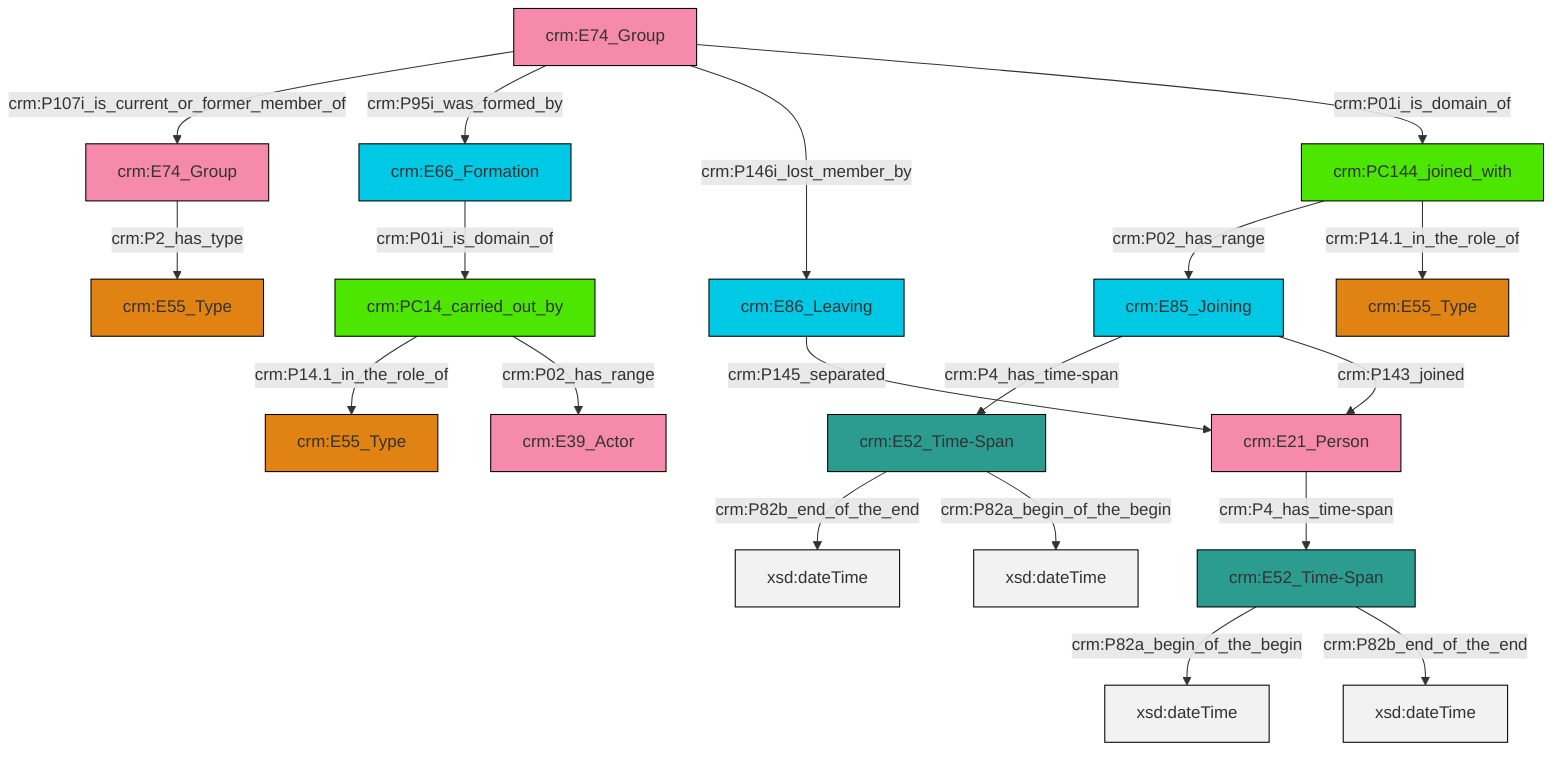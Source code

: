 graph TD
classDef Literal fill:#f2f2f2,stroke:#000000;
classDef CRM_Entity fill:#FFFFFF,stroke:#000000;
classDef Temporal_Entity fill:#00C9E6, stroke:#000000;
classDef Type fill:#E18312, stroke:#000000;
classDef Time-Span fill:#2C9C91, stroke:#000000;
classDef Appellation fill:#FFEB7F, stroke:#000000;
classDef Place fill:#008836, stroke:#000000;
classDef Persistent_Item fill:#B266B2, stroke:#000000;
classDef Conceptual_Object fill:#FFD700, stroke:#000000;
classDef Physical_Thing fill:#D2B48C, stroke:#000000;
classDef Actor fill:#f58aad, stroke:#000000;
classDef PC_Classes fill:#4ce600, stroke:#000000;
classDef Multi fill:#cccccc,stroke:#000000;

0["crm:E85_Joining"]:::Temporal_Entity -->|crm:P4_has_time-span| 1["crm:E52_Time-Span"]:::Time-Span
4["crm:E52_Time-Span"]:::Time-Span -->|crm:P82a_begin_of_the_begin| 5[xsd:dateTime]:::Literal
1["crm:E52_Time-Span"]:::Time-Span -->|crm:P82b_end_of_the_end| 8[xsd:dateTime]:::Literal
1["crm:E52_Time-Span"]:::Time-Span -->|crm:P82a_begin_of_the_begin| 9[xsd:dateTime]:::Literal
10["crm:E74_Group"]:::Actor -->|crm:P107i_is_current_or_former_member_of| 11["crm:E74_Group"]:::Actor
12["crm:PC14_carried_out_by"]:::PC_Classes -->|crm:P14.1_in_the_role_of| 13["crm:E55_Type"]:::Type
14["crm:PC144_joined_with"]:::PC_Classes -->|crm:P02_has_range| 0["crm:E85_Joining"]:::Temporal_Entity
14["crm:PC144_joined_with"]:::PC_Classes -->|crm:P14.1_in_the_role_of| 17["crm:E55_Type"]:::Type
10["crm:E74_Group"]:::Actor -->|crm:P95i_was_formed_by| 19["crm:E66_Formation"]:::Temporal_Entity
4["crm:E52_Time-Span"]:::Time-Span -->|crm:P82b_end_of_the_end| 22[xsd:dateTime]:::Literal
2["crm:E21_Person"]:::Actor -->|crm:P4_has_time-span| 4["crm:E52_Time-Span"]:::Time-Span
11["crm:E74_Group"]:::Actor -->|crm:P2_has_type| 15["crm:E55_Type"]:::Type
19["crm:E66_Formation"]:::Temporal_Entity -->|crm:P01i_is_domain_of| 12["crm:PC14_carried_out_by"]:::PC_Classes
10["crm:E74_Group"]:::Actor -->|crm:P146i_lost_member_by| 6["crm:E86_Leaving"]:::Temporal_Entity
10["crm:E74_Group"]:::Actor -->|crm:P01i_is_domain_of| 14["crm:PC144_joined_with"]:::PC_Classes
6["crm:E86_Leaving"]:::Temporal_Entity -->|crm:P145_separated| 2["crm:E21_Person"]:::Actor
12["crm:PC14_carried_out_by"]:::PC_Classes -->|crm:P02_has_range| 20["crm:E39_Actor"]:::Actor
0["crm:E85_Joining"]:::Temporal_Entity -->|crm:P143_joined| 2["crm:E21_Person"]:::Actor